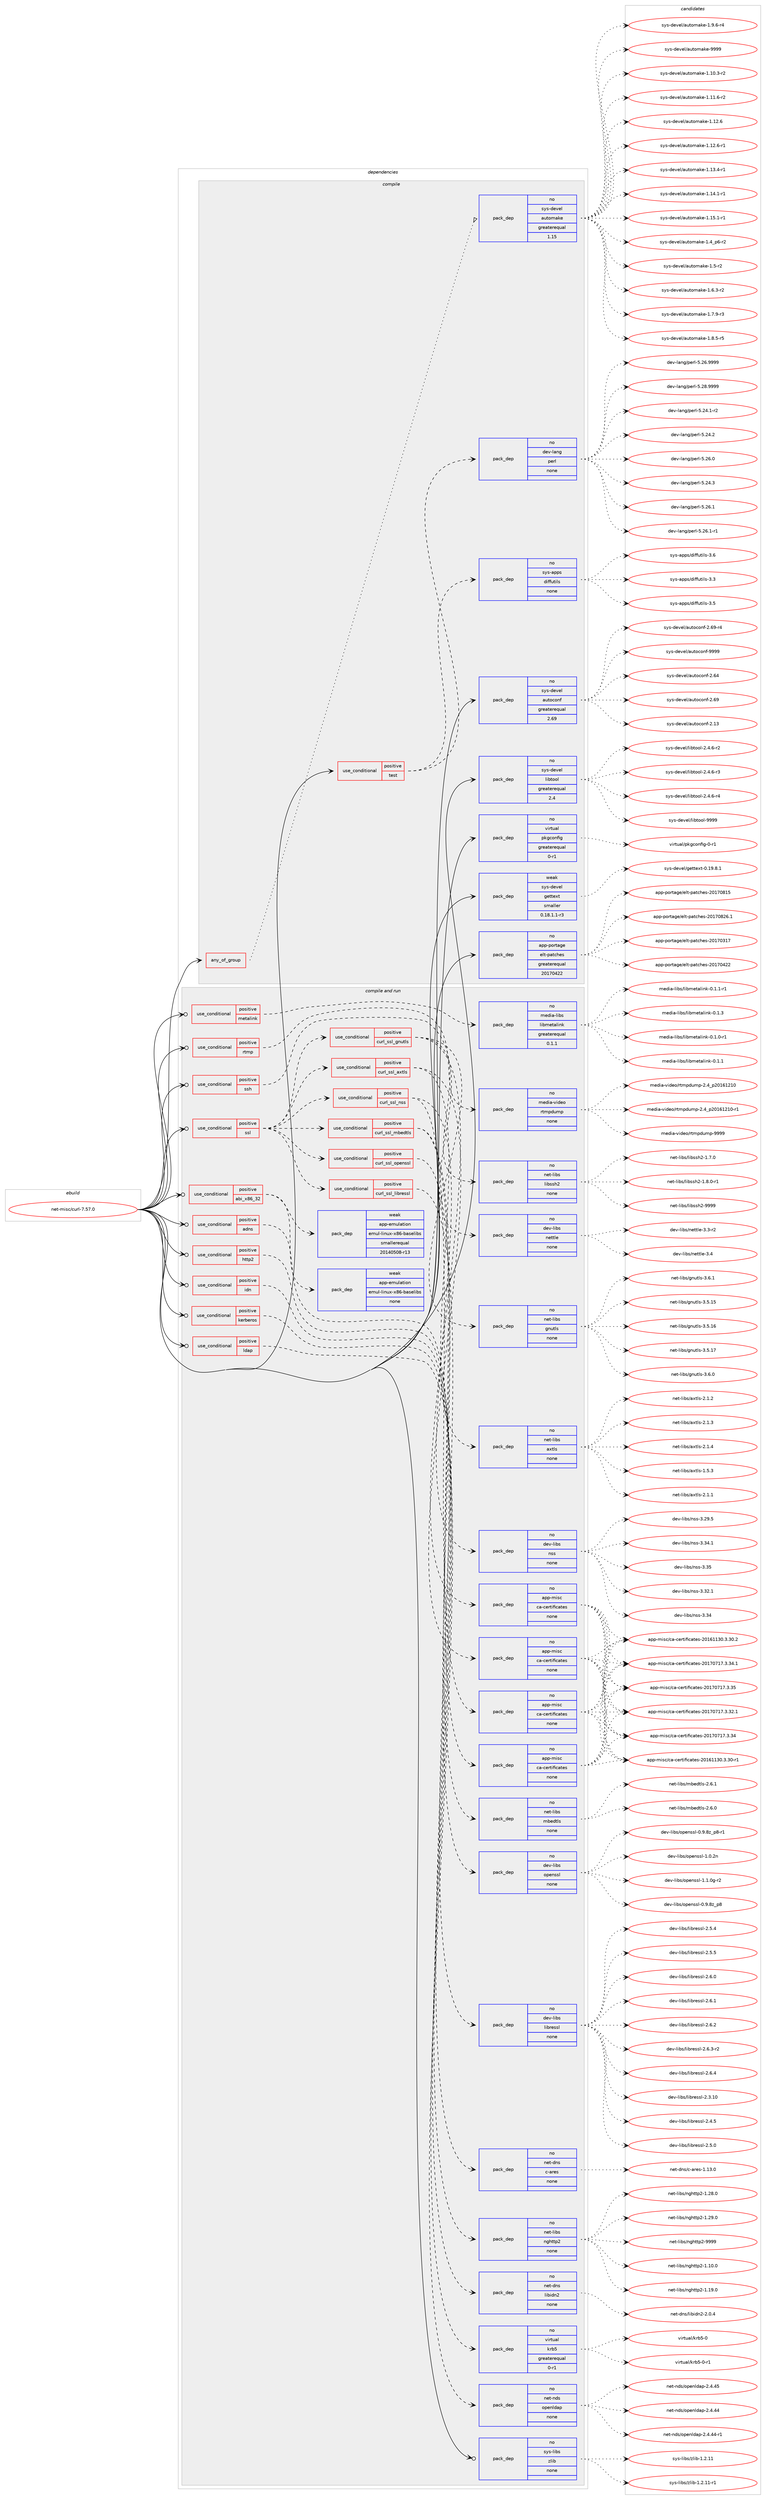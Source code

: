 digraph prolog {

# *************
# Graph options
# *************

newrank=true;
concentrate=true;
compound=true;
graph [rankdir=LR,fontname=Helvetica,fontsize=10,ranksep=1.5];#, ranksep=2.5, nodesep=0.2];
edge  [arrowhead=vee];
node  [fontname=Helvetica,fontsize=10];

# **********
# The ebuild
# **********

subgraph cluster_leftcol {
color=gray;
rank=same;
label=<<i>ebuild</i>>;
id [label="net-misc/curl-7.57.0", color=red, width=4, href="../net-misc/curl-7.57.0.svg"];
}

# ****************
# The dependencies
# ****************

subgraph cluster_midcol {
color=gray;
label=<<i>dependencies</i>>;
subgraph cluster_compile {
fillcolor="#eeeeee";
style=filled;
label=<<i>compile</i>>;
subgraph any15 {
dependency439 [label=<<TABLE BORDER="0" CELLBORDER="1" CELLSPACING="0" CELLPADDING="4"><TR><TD CELLPADDING="10">any_of_group</TD></TR></TABLE>>, shape=none, color=red];subgraph pack309 {
dependency440 [label=<<TABLE BORDER="0" CELLBORDER="1" CELLSPACING="0" CELLPADDING="4" WIDTH="220"><TR><TD ROWSPAN="6" CELLPADDING="30">pack_dep</TD></TR><TR><TD WIDTH="110">no</TD></TR><TR><TD>sys-devel</TD></TR><TR><TD>automake</TD></TR><TR><TD>greaterequal</TD></TR><TR><TD>1.15</TD></TR></TABLE>>, shape=none, color=blue];
}
dependency439:e -> dependency440:w [weight=20,style="dotted",arrowhead="oinv"];
}
id:e -> dependency439:w [weight=20,style="solid",arrowhead="vee"];
subgraph cond117 {
dependency441 [label=<<TABLE BORDER="0" CELLBORDER="1" CELLSPACING="0" CELLPADDING="4"><TR><TD ROWSPAN="3" CELLPADDING="10">use_conditional</TD></TR><TR><TD>positive</TD></TR><TR><TD>test</TD></TR></TABLE>>, shape=none, color=red];
subgraph pack310 {
dependency442 [label=<<TABLE BORDER="0" CELLBORDER="1" CELLSPACING="0" CELLPADDING="4" WIDTH="220"><TR><TD ROWSPAN="6" CELLPADDING="30">pack_dep</TD></TR><TR><TD WIDTH="110">no</TD></TR><TR><TD>sys-apps</TD></TR><TR><TD>diffutils</TD></TR><TR><TD>none</TD></TR><TR><TD></TD></TR></TABLE>>, shape=none, color=blue];
}
dependency441:e -> dependency442:w [weight=20,style="dashed",arrowhead="vee"];
subgraph pack311 {
dependency443 [label=<<TABLE BORDER="0" CELLBORDER="1" CELLSPACING="0" CELLPADDING="4" WIDTH="220"><TR><TD ROWSPAN="6" CELLPADDING="30">pack_dep</TD></TR><TR><TD WIDTH="110">no</TD></TR><TR><TD>dev-lang</TD></TR><TR><TD>perl</TD></TR><TR><TD>none</TD></TR><TR><TD></TD></TR></TABLE>>, shape=none, color=blue];
}
dependency441:e -> dependency443:w [weight=20,style="dashed",arrowhead="vee"];
}
id:e -> dependency441:w [weight=20,style="solid",arrowhead="vee"];
subgraph pack312 {
dependency444 [label=<<TABLE BORDER="0" CELLBORDER="1" CELLSPACING="0" CELLPADDING="4" WIDTH="220"><TR><TD ROWSPAN="6" CELLPADDING="30">pack_dep</TD></TR><TR><TD WIDTH="110">no</TD></TR><TR><TD>app-portage</TD></TR><TR><TD>elt-patches</TD></TR><TR><TD>greaterequal</TD></TR><TR><TD>20170422</TD></TR></TABLE>>, shape=none, color=blue];
}
id:e -> dependency444:w [weight=20,style="solid",arrowhead="vee"];
subgraph pack313 {
dependency445 [label=<<TABLE BORDER="0" CELLBORDER="1" CELLSPACING="0" CELLPADDING="4" WIDTH="220"><TR><TD ROWSPAN="6" CELLPADDING="30">pack_dep</TD></TR><TR><TD WIDTH="110">no</TD></TR><TR><TD>sys-devel</TD></TR><TR><TD>autoconf</TD></TR><TR><TD>greaterequal</TD></TR><TR><TD>2.69</TD></TR></TABLE>>, shape=none, color=blue];
}
id:e -> dependency445:w [weight=20,style="solid",arrowhead="vee"];
subgraph pack314 {
dependency446 [label=<<TABLE BORDER="0" CELLBORDER="1" CELLSPACING="0" CELLPADDING="4" WIDTH="220"><TR><TD ROWSPAN="6" CELLPADDING="30">pack_dep</TD></TR><TR><TD WIDTH="110">no</TD></TR><TR><TD>sys-devel</TD></TR><TR><TD>libtool</TD></TR><TR><TD>greaterequal</TD></TR><TR><TD>2.4</TD></TR></TABLE>>, shape=none, color=blue];
}
id:e -> dependency446:w [weight=20,style="solid",arrowhead="vee"];
subgraph pack315 {
dependency447 [label=<<TABLE BORDER="0" CELLBORDER="1" CELLSPACING="0" CELLPADDING="4" WIDTH="220"><TR><TD ROWSPAN="6" CELLPADDING="30">pack_dep</TD></TR><TR><TD WIDTH="110">no</TD></TR><TR><TD>virtual</TD></TR><TR><TD>pkgconfig</TD></TR><TR><TD>greaterequal</TD></TR><TR><TD>0-r1</TD></TR></TABLE>>, shape=none, color=blue];
}
id:e -> dependency447:w [weight=20,style="solid",arrowhead="vee"];
subgraph pack316 {
dependency448 [label=<<TABLE BORDER="0" CELLBORDER="1" CELLSPACING="0" CELLPADDING="4" WIDTH="220"><TR><TD ROWSPAN="6" CELLPADDING="30">pack_dep</TD></TR><TR><TD WIDTH="110">weak</TD></TR><TR><TD>sys-devel</TD></TR><TR><TD>gettext</TD></TR><TR><TD>smaller</TD></TR><TR><TD>0.18.1.1-r3</TD></TR></TABLE>>, shape=none, color=blue];
}
id:e -> dependency448:w [weight=20,style="solid",arrowhead="vee"];
}
subgraph cluster_compileandrun {
fillcolor="#eeeeee";
style=filled;
label=<<i>compile and run</i>>;
subgraph cond118 {
dependency449 [label=<<TABLE BORDER="0" CELLBORDER="1" CELLSPACING="0" CELLPADDING="4"><TR><TD ROWSPAN="3" CELLPADDING="10">use_conditional</TD></TR><TR><TD>positive</TD></TR><TR><TD>abi_x86_32</TD></TR></TABLE>>, shape=none, color=red];
subgraph pack317 {
dependency450 [label=<<TABLE BORDER="0" CELLBORDER="1" CELLSPACING="0" CELLPADDING="4" WIDTH="220"><TR><TD ROWSPAN="6" CELLPADDING="30">pack_dep</TD></TR><TR><TD WIDTH="110">weak</TD></TR><TR><TD>app-emulation</TD></TR><TR><TD>emul-linux-x86-baselibs</TD></TR><TR><TD>smallerequal</TD></TR><TR><TD>20140508-r13</TD></TR></TABLE>>, shape=none, color=blue];
}
dependency449:e -> dependency450:w [weight=20,style="dashed",arrowhead="vee"];
subgraph pack318 {
dependency451 [label=<<TABLE BORDER="0" CELLBORDER="1" CELLSPACING="0" CELLPADDING="4" WIDTH="220"><TR><TD ROWSPAN="6" CELLPADDING="30">pack_dep</TD></TR><TR><TD WIDTH="110">weak</TD></TR><TR><TD>app-emulation</TD></TR><TR><TD>emul-linux-x86-baselibs</TD></TR><TR><TD>none</TD></TR><TR><TD></TD></TR></TABLE>>, shape=none, color=blue];
}
dependency449:e -> dependency451:w [weight=20,style="dashed",arrowhead="vee"];
}
id:e -> dependency449:w [weight=20,style="solid",arrowhead="odotvee"];
subgraph cond119 {
dependency452 [label=<<TABLE BORDER="0" CELLBORDER="1" CELLSPACING="0" CELLPADDING="4"><TR><TD ROWSPAN="3" CELLPADDING="10">use_conditional</TD></TR><TR><TD>positive</TD></TR><TR><TD>adns</TD></TR></TABLE>>, shape=none, color=red];
subgraph pack319 {
dependency453 [label=<<TABLE BORDER="0" CELLBORDER="1" CELLSPACING="0" CELLPADDING="4" WIDTH="220"><TR><TD ROWSPAN="6" CELLPADDING="30">pack_dep</TD></TR><TR><TD WIDTH="110">no</TD></TR><TR><TD>net-dns</TD></TR><TR><TD>c-ares</TD></TR><TR><TD>none</TD></TR><TR><TD></TD></TR></TABLE>>, shape=none, color=blue];
}
dependency452:e -> dependency453:w [weight=20,style="dashed",arrowhead="vee"];
}
id:e -> dependency452:w [weight=20,style="solid",arrowhead="odotvee"];
subgraph cond120 {
dependency454 [label=<<TABLE BORDER="0" CELLBORDER="1" CELLSPACING="0" CELLPADDING="4"><TR><TD ROWSPAN="3" CELLPADDING="10">use_conditional</TD></TR><TR><TD>positive</TD></TR><TR><TD>http2</TD></TR></TABLE>>, shape=none, color=red];
subgraph pack320 {
dependency455 [label=<<TABLE BORDER="0" CELLBORDER="1" CELLSPACING="0" CELLPADDING="4" WIDTH="220"><TR><TD ROWSPAN="6" CELLPADDING="30">pack_dep</TD></TR><TR><TD WIDTH="110">no</TD></TR><TR><TD>net-libs</TD></TR><TR><TD>nghttp2</TD></TR><TR><TD>none</TD></TR><TR><TD></TD></TR></TABLE>>, shape=none, color=blue];
}
dependency454:e -> dependency455:w [weight=20,style="dashed",arrowhead="vee"];
}
id:e -> dependency454:w [weight=20,style="solid",arrowhead="odotvee"];
subgraph cond121 {
dependency456 [label=<<TABLE BORDER="0" CELLBORDER="1" CELLSPACING="0" CELLPADDING="4"><TR><TD ROWSPAN="3" CELLPADDING="10">use_conditional</TD></TR><TR><TD>positive</TD></TR><TR><TD>idn</TD></TR></TABLE>>, shape=none, color=red];
subgraph pack321 {
dependency457 [label=<<TABLE BORDER="0" CELLBORDER="1" CELLSPACING="0" CELLPADDING="4" WIDTH="220"><TR><TD ROWSPAN="6" CELLPADDING="30">pack_dep</TD></TR><TR><TD WIDTH="110">no</TD></TR><TR><TD>net-dns</TD></TR><TR><TD>libidn2</TD></TR><TR><TD>none</TD></TR><TR><TD></TD></TR></TABLE>>, shape=none, color=blue];
}
dependency456:e -> dependency457:w [weight=20,style="dashed",arrowhead="vee"];
}
id:e -> dependency456:w [weight=20,style="solid",arrowhead="odotvee"];
subgraph cond122 {
dependency458 [label=<<TABLE BORDER="0" CELLBORDER="1" CELLSPACING="0" CELLPADDING="4"><TR><TD ROWSPAN="3" CELLPADDING="10">use_conditional</TD></TR><TR><TD>positive</TD></TR><TR><TD>kerberos</TD></TR></TABLE>>, shape=none, color=red];
subgraph pack322 {
dependency459 [label=<<TABLE BORDER="0" CELLBORDER="1" CELLSPACING="0" CELLPADDING="4" WIDTH="220"><TR><TD ROWSPAN="6" CELLPADDING="30">pack_dep</TD></TR><TR><TD WIDTH="110">no</TD></TR><TR><TD>virtual</TD></TR><TR><TD>krb5</TD></TR><TR><TD>greaterequal</TD></TR><TR><TD>0-r1</TD></TR></TABLE>>, shape=none, color=blue];
}
dependency458:e -> dependency459:w [weight=20,style="dashed",arrowhead="vee"];
}
id:e -> dependency458:w [weight=20,style="solid",arrowhead="odotvee"];
subgraph cond123 {
dependency460 [label=<<TABLE BORDER="0" CELLBORDER="1" CELLSPACING="0" CELLPADDING="4"><TR><TD ROWSPAN="3" CELLPADDING="10">use_conditional</TD></TR><TR><TD>positive</TD></TR><TR><TD>ldap</TD></TR></TABLE>>, shape=none, color=red];
subgraph pack323 {
dependency461 [label=<<TABLE BORDER="0" CELLBORDER="1" CELLSPACING="0" CELLPADDING="4" WIDTH="220"><TR><TD ROWSPAN="6" CELLPADDING="30">pack_dep</TD></TR><TR><TD WIDTH="110">no</TD></TR><TR><TD>net-nds</TD></TR><TR><TD>openldap</TD></TR><TR><TD>none</TD></TR><TR><TD></TD></TR></TABLE>>, shape=none, color=blue];
}
dependency460:e -> dependency461:w [weight=20,style="dashed",arrowhead="vee"];
}
id:e -> dependency460:w [weight=20,style="solid",arrowhead="odotvee"];
subgraph cond124 {
dependency462 [label=<<TABLE BORDER="0" CELLBORDER="1" CELLSPACING="0" CELLPADDING="4"><TR><TD ROWSPAN="3" CELLPADDING="10">use_conditional</TD></TR><TR><TD>positive</TD></TR><TR><TD>metalink</TD></TR></TABLE>>, shape=none, color=red];
subgraph pack324 {
dependency463 [label=<<TABLE BORDER="0" CELLBORDER="1" CELLSPACING="0" CELLPADDING="4" WIDTH="220"><TR><TD ROWSPAN="6" CELLPADDING="30">pack_dep</TD></TR><TR><TD WIDTH="110">no</TD></TR><TR><TD>media-libs</TD></TR><TR><TD>libmetalink</TD></TR><TR><TD>greaterequal</TD></TR><TR><TD>0.1.1</TD></TR></TABLE>>, shape=none, color=blue];
}
dependency462:e -> dependency463:w [weight=20,style="dashed",arrowhead="vee"];
}
id:e -> dependency462:w [weight=20,style="solid",arrowhead="odotvee"];
subgraph cond125 {
dependency464 [label=<<TABLE BORDER="0" CELLBORDER="1" CELLSPACING="0" CELLPADDING="4"><TR><TD ROWSPAN="3" CELLPADDING="10">use_conditional</TD></TR><TR><TD>positive</TD></TR><TR><TD>rtmp</TD></TR></TABLE>>, shape=none, color=red];
subgraph pack325 {
dependency465 [label=<<TABLE BORDER="0" CELLBORDER="1" CELLSPACING="0" CELLPADDING="4" WIDTH="220"><TR><TD ROWSPAN="6" CELLPADDING="30">pack_dep</TD></TR><TR><TD WIDTH="110">no</TD></TR><TR><TD>media-video</TD></TR><TR><TD>rtmpdump</TD></TR><TR><TD>none</TD></TR><TR><TD></TD></TR></TABLE>>, shape=none, color=blue];
}
dependency464:e -> dependency465:w [weight=20,style="dashed",arrowhead="vee"];
}
id:e -> dependency464:w [weight=20,style="solid",arrowhead="odotvee"];
subgraph cond126 {
dependency466 [label=<<TABLE BORDER="0" CELLBORDER="1" CELLSPACING="0" CELLPADDING="4"><TR><TD ROWSPAN="3" CELLPADDING="10">use_conditional</TD></TR><TR><TD>positive</TD></TR><TR><TD>ssh</TD></TR></TABLE>>, shape=none, color=red];
subgraph pack326 {
dependency467 [label=<<TABLE BORDER="0" CELLBORDER="1" CELLSPACING="0" CELLPADDING="4" WIDTH="220"><TR><TD ROWSPAN="6" CELLPADDING="30">pack_dep</TD></TR><TR><TD WIDTH="110">no</TD></TR><TR><TD>net-libs</TD></TR><TR><TD>libssh2</TD></TR><TR><TD>none</TD></TR><TR><TD></TD></TR></TABLE>>, shape=none, color=blue];
}
dependency466:e -> dependency467:w [weight=20,style="dashed",arrowhead="vee"];
}
id:e -> dependency466:w [weight=20,style="solid",arrowhead="odotvee"];
subgraph cond127 {
dependency468 [label=<<TABLE BORDER="0" CELLBORDER="1" CELLSPACING="0" CELLPADDING="4"><TR><TD ROWSPAN="3" CELLPADDING="10">use_conditional</TD></TR><TR><TD>positive</TD></TR><TR><TD>ssl</TD></TR></TABLE>>, shape=none, color=red];
subgraph cond128 {
dependency469 [label=<<TABLE BORDER="0" CELLBORDER="1" CELLSPACING="0" CELLPADDING="4"><TR><TD ROWSPAN="3" CELLPADDING="10">use_conditional</TD></TR><TR><TD>positive</TD></TR><TR><TD>curl_ssl_axtls</TD></TR></TABLE>>, shape=none, color=red];
subgraph pack327 {
dependency470 [label=<<TABLE BORDER="0" CELLBORDER="1" CELLSPACING="0" CELLPADDING="4" WIDTH="220"><TR><TD ROWSPAN="6" CELLPADDING="30">pack_dep</TD></TR><TR><TD WIDTH="110">no</TD></TR><TR><TD>net-libs</TD></TR><TR><TD>axtls</TD></TR><TR><TD>none</TD></TR><TR><TD></TD></TR></TABLE>>, shape=none, color=blue];
}
dependency469:e -> dependency470:w [weight=20,style="dashed",arrowhead="vee"];
subgraph pack328 {
dependency471 [label=<<TABLE BORDER="0" CELLBORDER="1" CELLSPACING="0" CELLPADDING="4" WIDTH="220"><TR><TD ROWSPAN="6" CELLPADDING="30">pack_dep</TD></TR><TR><TD WIDTH="110">no</TD></TR><TR><TD>app-misc</TD></TR><TR><TD>ca-certificates</TD></TR><TR><TD>none</TD></TR><TR><TD></TD></TR></TABLE>>, shape=none, color=blue];
}
dependency469:e -> dependency471:w [weight=20,style="dashed",arrowhead="vee"];
}
dependency468:e -> dependency469:w [weight=20,style="dashed",arrowhead="vee"];
subgraph cond129 {
dependency472 [label=<<TABLE BORDER="0" CELLBORDER="1" CELLSPACING="0" CELLPADDING="4"><TR><TD ROWSPAN="3" CELLPADDING="10">use_conditional</TD></TR><TR><TD>positive</TD></TR><TR><TD>curl_ssl_gnutls</TD></TR></TABLE>>, shape=none, color=red];
subgraph pack329 {
dependency473 [label=<<TABLE BORDER="0" CELLBORDER="1" CELLSPACING="0" CELLPADDING="4" WIDTH="220"><TR><TD ROWSPAN="6" CELLPADDING="30">pack_dep</TD></TR><TR><TD WIDTH="110">no</TD></TR><TR><TD>net-libs</TD></TR><TR><TD>gnutls</TD></TR><TR><TD>none</TD></TR><TR><TD></TD></TR></TABLE>>, shape=none, color=blue];
}
dependency472:e -> dependency473:w [weight=20,style="dashed",arrowhead="vee"];
subgraph pack330 {
dependency474 [label=<<TABLE BORDER="0" CELLBORDER="1" CELLSPACING="0" CELLPADDING="4" WIDTH="220"><TR><TD ROWSPAN="6" CELLPADDING="30">pack_dep</TD></TR><TR><TD WIDTH="110">no</TD></TR><TR><TD>dev-libs</TD></TR><TR><TD>nettle</TD></TR><TR><TD>none</TD></TR><TR><TD></TD></TR></TABLE>>, shape=none, color=blue];
}
dependency472:e -> dependency474:w [weight=20,style="dashed",arrowhead="vee"];
subgraph pack331 {
dependency475 [label=<<TABLE BORDER="0" CELLBORDER="1" CELLSPACING="0" CELLPADDING="4" WIDTH="220"><TR><TD ROWSPAN="6" CELLPADDING="30">pack_dep</TD></TR><TR><TD WIDTH="110">no</TD></TR><TR><TD>app-misc</TD></TR><TR><TD>ca-certificates</TD></TR><TR><TD>none</TD></TR><TR><TD></TD></TR></TABLE>>, shape=none, color=blue];
}
dependency472:e -> dependency475:w [weight=20,style="dashed",arrowhead="vee"];
}
dependency468:e -> dependency472:w [weight=20,style="dashed",arrowhead="vee"];
subgraph cond130 {
dependency476 [label=<<TABLE BORDER="0" CELLBORDER="1" CELLSPACING="0" CELLPADDING="4"><TR><TD ROWSPAN="3" CELLPADDING="10">use_conditional</TD></TR><TR><TD>positive</TD></TR><TR><TD>curl_ssl_libressl</TD></TR></TABLE>>, shape=none, color=red];
subgraph pack332 {
dependency477 [label=<<TABLE BORDER="0" CELLBORDER="1" CELLSPACING="0" CELLPADDING="4" WIDTH="220"><TR><TD ROWSPAN="6" CELLPADDING="30">pack_dep</TD></TR><TR><TD WIDTH="110">no</TD></TR><TR><TD>dev-libs</TD></TR><TR><TD>libressl</TD></TR><TR><TD>none</TD></TR><TR><TD></TD></TR></TABLE>>, shape=none, color=blue];
}
dependency476:e -> dependency477:w [weight=20,style="dashed",arrowhead="vee"];
}
dependency468:e -> dependency476:w [weight=20,style="dashed",arrowhead="vee"];
subgraph cond131 {
dependency478 [label=<<TABLE BORDER="0" CELLBORDER="1" CELLSPACING="0" CELLPADDING="4"><TR><TD ROWSPAN="3" CELLPADDING="10">use_conditional</TD></TR><TR><TD>positive</TD></TR><TR><TD>curl_ssl_mbedtls</TD></TR></TABLE>>, shape=none, color=red];
subgraph pack333 {
dependency479 [label=<<TABLE BORDER="0" CELLBORDER="1" CELLSPACING="0" CELLPADDING="4" WIDTH="220"><TR><TD ROWSPAN="6" CELLPADDING="30">pack_dep</TD></TR><TR><TD WIDTH="110">no</TD></TR><TR><TD>net-libs</TD></TR><TR><TD>mbedtls</TD></TR><TR><TD>none</TD></TR><TR><TD></TD></TR></TABLE>>, shape=none, color=blue];
}
dependency478:e -> dependency479:w [weight=20,style="dashed",arrowhead="vee"];
subgraph pack334 {
dependency480 [label=<<TABLE BORDER="0" CELLBORDER="1" CELLSPACING="0" CELLPADDING="4" WIDTH="220"><TR><TD ROWSPAN="6" CELLPADDING="30">pack_dep</TD></TR><TR><TD WIDTH="110">no</TD></TR><TR><TD>app-misc</TD></TR><TR><TD>ca-certificates</TD></TR><TR><TD>none</TD></TR><TR><TD></TD></TR></TABLE>>, shape=none, color=blue];
}
dependency478:e -> dependency480:w [weight=20,style="dashed",arrowhead="vee"];
}
dependency468:e -> dependency478:w [weight=20,style="dashed",arrowhead="vee"];
subgraph cond132 {
dependency481 [label=<<TABLE BORDER="0" CELLBORDER="1" CELLSPACING="0" CELLPADDING="4"><TR><TD ROWSPAN="3" CELLPADDING="10">use_conditional</TD></TR><TR><TD>positive</TD></TR><TR><TD>curl_ssl_openssl</TD></TR></TABLE>>, shape=none, color=red];
subgraph pack335 {
dependency482 [label=<<TABLE BORDER="0" CELLBORDER="1" CELLSPACING="0" CELLPADDING="4" WIDTH="220"><TR><TD ROWSPAN="6" CELLPADDING="30">pack_dep</TD></TR><TR><TD WIDTH="110">no</TD></TR><TR><TD>dev-libs</TD></TR><TR><TD>openssl</TD></TR><TR><TD>none</TD></TR><TR><TD></TD></TR></TABLE>>, shape=none, color=blue];
}
dependency481:e -> dependency482:w [weight=20,style="dashed",arrowhead="vee"];
}
dependency468:e -> dependency481:w [weight=20,style="dashed",arrowhead="vee"];
subgraph cond133 {
dependency483 [label=<<TABLE BORDER="0" CELLBORDER="1" CELLSPACING="0" CELLPADDING="4"><TR><TD ROWSPAN="3" CELLPADDING="10">use_conditional</TD></TR><TR><TD>positive</TD></TR><TR><TD>curl_ssl_nss</TD></TR></TABLE>>, shape=none, color=red];
subgraph pack336 {
dependency484 [label=<<TABLE BORDER="0" CELLBORDER="1" CELLSPACING="0" CELLPADDING="4" WIDTH="220"><TR><TD ROWSPAN="6" CELLPADDING="30">pack_dep</TD></TR><TR><TD WIDTH="110">no</TD></TR><TR><TD>dev-libs</TD></TR><TR><TD>nss</TD></TR><TR><TD>none</TD></TR><TR><TD></TD></TR></TABLE>>, shape=none, color=blue];
}
dependency483:e -> dependency484:w [weight=20,style="dashed",arrowhead="vee"];
subgraph pack337 {
dependency485 [label=<<TABLE BORDER="0" CELLBORDER="1" CELLSPACING="0" CELLPADDING="4" WIDTH="220"><TR><TD ROWSPAN="6" CELLPADDING="30">pack_dep</TD></TR><TR><TD WIDTH="110">no</TD></TR><TR><TD>app-misc</TD></TR><TR><TD>ca-certificates</TD></TR><TR><TD>none</TD></TR><TR><TD></TD></TR></TABLE>>, shape=none, color=blue];
}
dependency483:e -> dependency485:w [weight=20,style="dashed",arrowhead="vee"];
}
dependency468:e -> dependency483:w [weight=20,style="dashed",arrowhead="vee"];
}
id:e -> dependency468:w [weight=20,style="solid",arrowhead="odotvee"];
subgraph pack338 {
dependency486 [label=<<TABLE BORDER="0" CELLBORDER="1" CELLSPACING="0" CELLPADDING="4" WIDTH="220"><TR><TD ROWSPAN="6" CELLPADDING="30">pack_dep</TD></TR><TR><TD WIDTH="110">no</TD></TR><TR><TD>sys-libs</TD></TR><TR><TD>zlib</TD></TR><TR><TD>none</TD></TR><TR><TD></TD></TR></TABLE>>, shape=none, color=blue];
}
id:e -> dependency486:w [weight=20,style="solid",arrowhead="odotvee"];
}
subgraph cluster_run {
fillcolor="#eeeeee";
style=filled;
label=<<i>run</i>>;
}
}

# **************
# The candidates
# **************

subgraph cluster_choices {
rank=same;
color=gray;
label=<<i>candidates</i>>;

subgraph choice309 {
color=black;
nodesep=1;
choice11512111545100101118101108479711711611110997107101454946494846514511450 [label="sys-devel/automake-1.10.3-r2", color=red, width=4,href="../sys-devel/automake-1.10.3-r2.svg"];
choice11512111545100101118101108479711711611110997107101454946494946544511450 [label="sys-devel/automake-1.11.6-r2", color=red, width=4,href="../sys-devel/automake-1.11.6-r2.svg"];
choice1151211154510010111810110847971171161111099710710145494649504654 [label="sys-devel/automake-1.12.6", color=red, width=4,href="../sys-devel/automake-1.12.6.svg"];
choice11512111545100101118101108479711711611110997107101454946495046544511449 [label="sys-devel/automake-1.12.6-r1", color=red, width=4,href="../sys-devel/automake-1.12.6-r1.svg"];
choice11512111545100101118101108479711711611110997107101454946495146524511449 [label="sys-devel/automake-1.13.4-r1", color=red, width=4,href="../sys-devel/automake-1.13.4-r1.svg"];
choice11512111545100101118101108479711711611110997107101454946495246494511449 [label="sys-devel/automake-1.14.1-r1", color=red, width=4,href="../sys-devel/automake-1.14.1-r1.svg"];
choice11512111545100101118101108479711711611110997107101454946495346494511449 [label="sys-devel/automake-1.15.1-r1", color=red, width=4,href="../sys-devel/automake-1.15.1-r1.svg"];
choice115121115451001011181011084797117116111109971071014549465295112544511450 [label="sys-devel/automake-1.4_p6-r2", color=red, width=4,href="../sys-devel/automake-1.4_p6-r2.svg"];
choice11512111545100101118101108479711711611110997107101454946534511450 [label="sys-devel/automake-1.5-r2", color=red, width=4,href="../sys-devel/automake-1.5-r2.svg"];
choice115121115451001011181011084797117116111109971071014549465446514511450 [label="sys-devel/automake-1.6.3-r2", color=red, width=4,href="../sys-devel/automake-1.6.3-r2.svg"];
choice115121115451001011181011084797117116111109971071014549465546574511451 [label="sys-devel/automake-1.7.9-r3", color=red, width=4,href="../sys-devel/automake-1.7.9-r3.svg"];
choice115121115451001011181011084797117116111109971071014549465646534511453 [label="sys-devel/automake-1.8.5-r5", color=red, width=4,href="../sys-devel/automake-1.8.5-r5.svg"];
choice115121115451001011181011084797117116111109971071014549465746544511452 [label="sys-devel/automake-1.9.6-r4", color=red, width=4,href="../sys-devel/automake-1.9.6-r4.svg"];
choice115121115451001011181011084797117116111109971071014557575757 [label="sys-devel/automake-9999", color=red, width=4,href="../sys-devel/automake-9999.svg"];
dependency440:e -> choice11512111545100101118101108479711711611110997107101454946494846514511450:w [style=dotted,weight="100"];
dependency440:e -> choice11512111545100101118101108479711711611110997107101454946494946544511450:w [style=dotted,weight="100"];
dependency440:e -> choice1151211154510010111810110847971171161111099710710145494649504654:w [style=dotted,weight="100"];
dependency440:e -> choice11512111545100101118101108479711711611110997107101454946495046544511449:w [style=dotted,weight="100"];
dependency440:e -> choice11512111545100101118101108479711711611110997107101454946495146524511449:w [style=dotted,weight="100"];
dependency440:e -> choice11512111545100101118101108479711711611110997107101454946495246494511449:w [style=dotted,weight="100"];
dependency440:e -> choice11512111545100101118101108479711711611110997107101454946495346494511449:w [style=dotted,weight="100"];
dependency440:e -> choice115121115451001011181011084797117116111109971071014549465295112544511450:w [style=dotted,weight="100"];
dependency440:e -> choice11512111545100101118101108479711711611110997107101454946534511450:w [style=dotted,weight="100"];
dependency440:e -> choice115121115451001011181011084797117116111109971071014549465446514511450:w [style=dotted,weight="100"];
dependency440:e -> choice115121115451001011181011084797117116111109971071014549465546574511451:w [style=dotted,weight="100"];
dependency440:e -> choice115121115451001011181011084797117116111109971071014549465646534511453:w [style=dotted,weight="100"];
dependency440:e -> choice115121115451001011181011084797117116111109971071014549465746544511452:w [style=dotted,weight="100"];
dependency440:e -> choice115121115451001011181011084797117116111109971071014557575757:w [style=dotted,weight="100"];
}
subgraph choice310 {
color=black;
nodesep=1;
choice11512111545971121121154710010510210211711610510811545514651 [label="sys-apps/diffutils-3.3", color=red, width=4,href="../sys-apps/diffutils-3.3.svg"];
choice11512111545971121121154710010510210211711610510811545514653 [label="sys-apps/diffutils-3.5", color=red, width=4,href="../sys-apps/diffutils-3.5.svg"];
choice11512111545971121121154710010510210211711610510811545514654 [label="sys-apps/diffutils-3.6", color=red, width=4,href="../sys-apps/diffutils-3.6.svg"];
dependency442:e -> choice11512111545971121121154710010510210211711610510811545514651:w [style=dotted,weight="100"];
dependency442:e -> choice11512111545971121121154710010510210211711610510811545514653:w [style=dotted,weight="100"];
dependency442:e -> choice11512111545971121121154710010510210211711610510811545514654:w [style=dotted,weight="100"];
}
subgraph choice311 {
color=black;
nodesep=1;
choice100101118451089711010347112101114108455346505246494511450 [label="dev-lang/perl-5.24.1-r2", color=red, width=4,href="../dev-lang/perl-5.24.1-r2.svg"];
choice10010111845108971101034711210111410845534650524650 [label="dev-lang/perl-5.24.2", color=red, width=4,href="../dev-lang/perl-5.24.2.svg"];
choice10010111845108971101034711210111410845534650544648 [label="dev-lang/perl-5.26.0", color=red, width=4,href="../dev-lang/perl-5.26.0.svg"];
choice10010111845108971101034711210111410845534650524651 [label="dev-lang/perl-5.24.3", color=red, width=4,href="../dev-lang/perl-5.24.3.svg"];
choice10010111845108971101034711210111410845534650544649 [label="dev-lang/perl-5.26.1", color=red, width=4,href="../dev-lang/perl-5.26.1.svg"];
choice100101118451089711010347112101114108455346505446494511449 [label="dev-lang/perl-5.26.1-r1", color=red, width=4,href="../dev-lang/perl-5.26.1-r1.svg"];
choice10010111845108971101034711210111410845534650544657575757 [label="dev-lang/perl-5.26.9999", color=red, width=4,href="../dev-lang/perl-5.26.9999.svg"];
choice10010111845108971101034711210111410845534650564657575757 [label="dev-lang/perl-5.28.9999", color=red, width=4,href="../dev-lang/perl-5.28.9999.svg"];
dependency443:e -> choice100101118451089711010347112101114108455346505246494511450:w [style=dotted,weight="100"];
dependency443:e -> choice10010111845108971101034711210111410845534650524650:w [style=dotted,weight="100"];
dependency443:e -> choice10010111845108971101034711210111410845534650544648:w [style=dotted,weight="100"];
dependency443:e -> choice10010111845108971101034711210111410845534650524651:w [style=dotted,weight="100"];
dependency443:e -> choice10010111845108971101034711210111410845534650544649:w [style=dotted,weight="100"];
dependency443:e -> choice100101118451089711010347112101114108455346505446494511449:w [style=dotted,weight="100"];
dependency443:e -> choice10010111845108971101034711210111410845534650544657575757:w [style=dotted,weight="100"];
dependency443:e -> choice10010111845108971101034711210111410845534650564657575757:w [style=dotted,weight="100"];
}
subgraph choice312 {
color=black;
nodesep=1;
choice97112112451121111141169710310147101108116451129711699104101115455048495548514955 [label="app-portage/elt-patches-20170317", color=red, width=4,href="../app-portage/elt-patches-20170317.svg"];
choice97112112451121111141169710310147101108116451129711699104101115455048495548525050 [label="app-portage/elt-patches-20170422", color=red, width=4,href="../app-portage/elt-patches-20170422.svg"];
choice97112112451121111141169710310147101108116451129711699104101115455048495548564953 [label="app-portage/elt-patches-20170815", color=red, width=4,href="../app-portage/elt-patches-20170815.svg"];
choice971121124511211111411697103101471011081164511297116991041011154550484955485650544649 [label="app-portage/elt-patches-20170826.1", color=red, width=4,href="../app-portage/elt-patches-20170826.1.svg"];
dependency444:e -> choice97112112451121111141169710310147101108116451129711699104101115455048495548514955:w [style=dotted,weight="100"];
dependency444:e -> choice97112112451121111141169710310147101108116451129711699104101115455048495548525050:w [style=dotted,weight="100"];
dependency444:e -> choice97112112451121111141169710310147101108116451129711699104101115455048495548564953:w [style=dotted,weight="100"];
dependency444:e -> choice971121124511211111411697103101471011081164511297116991041011154550484955485650544649:w [style=dotted,weight="100"];
}
subgraph choice313 {
color=black;
nodesep=1;
choice115121115451001011181011084797117116111991111101024550465452 [label="sys-devel/autoconf-2.64", color=red, width=4,href="../sys-devel/autoconf-2.64.svg"];
choice115121115451001011181011084797117116111991111101024550465457 [label="sys-devel/autoconf-2.69", color=red, width=4,href="../sys-devel/autoconf-2.69.svg"];
choice115121115451001011181011084797117116111991111101024550464951 [label="sys-devel/autoconf-2.13", color=red, width=4,href="../sys-devel/autoconf-2.13.svg"];
choice1151211154510010111810110847971171161119911111010245504654574511452 [label="sys-devel/autoconf-2.69-r4", color=red, width=4,href="../sys-devel/autoconf-2.69-r4.svg"];
choice115121115451001011181011084797117116111991111101024557575757 [label="sys-devel/autoconf-9999", color=red, width=4,href="../sys-devel/autoconf-9999.svg"];
dependency445:e -> choice115121115451001011181011084797117116111991111101024550465452:w [style=dotted,weight="100"];
dependency445:e -> choice115121115451001011181011084797117116111991111101024550465457:w [style=dotted,weight="100"];
dependency445:e -> choice115121115451001011181011084797117116111991111101024550464951:w [style=dotted,weight="100"];
dependency445:e -> choice1151211154510010111810110847971171161119911111010245504654574511452:w [style=dotted,weight="100"];
dependency445:e -> choice115121115451001011181011084797117116111991111101024557575757:w [style=dotted,weight="100"];
}
subgraph choice314 {
color=black;
nodesep=1;
choice1151211154510010111810110847108105981161111111084550465246544511450 [label="sys-devel/libtool-2.4.6-r2", color=red, width=4,href="../sys-devel/libtool-2.4.6-r2.svg"];
choice1151211154510010111810110847108105981161111111084550465246544511451 [label="sys-devel/libtool-2.4.6-r3", color=red, width=4,href="../sys-devel/libtool-2.4.6-r3.svg"];
choice1151211154510010111810110847108105981161111111084550465246544511452 [label="sys-devel/libtool-2.4.6-r4", color=red, width=4,href="../sys-devel/libtool-2.4.6-r4.svg"];
choice1151211154510010111810110847108105981161111111084557575757 [label="sys-devel/libtool-9999", color=red, width=4,href="../sys-devel/libtool-9999.svg"];
dependency446:e -> choice1151211154510010111810110847108105981161111111084550465246544511450:w [style=dotted,weight="100"];
dependency446:e -> choice1151211154510010111810110847108105981161111111084550465246544511451:w [style=dotted,weight="100"];
dependency446:e -> choice1151211154510010111810110847108105981161111111084550465246544511452:w [style=dotted,weight="100"];
dependency446:e -> choice1151211154510010111810110847108105981161111111084557575757:w [style=dotted,weight="100"];
}
subgraph choice315 {
color=black;
nodesep=1;
choice11810511411611797108471121071039911111010210510345484511449 [label="virtual/pkgconfig-0-r1", color=red, width=4,href="../virtual/pkgconfig-0-r1.svg"];
dependency447:e -> choice11810511411611797108471121071039911111010210510345484511449:w [style=dotted,weight="100"];
}
subgraph choice316 {
color=black;
nodesep=1;
choice1151211154510010111810110847103101116116101120116454846495746564649 [label="sys-devel/gettext-0.19.8.1", color=red, width=4,href="../sys-devel/gettext-0.19.8.1.svg"];
dependency448:e -> choice1151211154510010111810110847103101116116101120116454846495746564649:w [style=dotted,weight="100"];
}
subgraph choice317 {
color=black;
nodesep=1;
}
subgraph choice318 {
color=black;
nodesep=1;
}
subgraph choice319 {
color=black;
nodesep=1;
choice110101116451001101154799459711410111545494649514648 [label="net-dns/c-ares-1.13.0", color=red, width=4,href="../net-dns/c-ares-1.13.0.svg"];
dependency453:e -> choice110101116451001101154799459711410111545494649514648:w [style=dotted,weight="100"];
}
subgraph choice320 {
color=black;
nodesep=1;
choice1101011164510810598115471101031041161161125045494649484648 [label="net-libs/nghttp2-1.10.0", color=red, width=4,href="../net-libs/nghttp2-1.10.0.svg"];
choice1101011164510810598115471101031041161161125045494649574648 [label="net-libs/nghttp2-1.19.0", color=red, width=4,href="../net-libs/nghttp2-1.19.0.svg"];
choice1101011164510810598115471101031041161161125045494650564648 [label="net-libs/nghttp2-1.28.0", color=red, width=4,href="../net-libs/nghttp2-1.28.0.svg"];
choice1101011164510810598115471101031041161161125045494650574648 [label="net-libs/nghttp2-1.29.0", color=red, width=4,href="../net-libs/nghttp2-1.29.0.svg"];
choice110101116451081059811547110103104116116112504557575757 [label="net-libs/nghttp2-9999", color=red, width=4,href="../net-libs/nghttp2-9999.svg"];
dependency455:e -> choice1101011164510810598115471101031041161161125045494649484648:w [style=dotted,weight="100"];
dependency455:e -> choice1101011164510810598115471101031041161161125045494649574648:w [style=dotted,weight="100"];
dependency455:e -> choice1101011164510810598115471101031041161161125045494650564648:w [style=dotted,weight="100"];
dependency455:e -> choice1101011164510810598115471101031041161161125045494650574648:w [style=dotted,weight="100"];
dependency455:e -> choice110101116451081059811547110103104116116112504557575757:w [style=dotted,weight="100"];
}
subgraph choice321 {
color=black;
nodesep=1;
choice11010111645100110115471081059810510011050455046484652 [label="net-dns/libidn2-2.0.4", color=red, width=4,href="../net-dns/libidn2-2.0.4.svg"];
dependency457:e -> choice11010111645100110115471081059810510011050455046484652:w [style=dotted,weight="100"];
}
subgraph choice322 {
color=black;
nodesep=1;
choice118105114116117971084710711498534548 [label="virtual/krb5-0", color=red, width=4,href="../virtual/krb5-0.svg"];
choice1181051141161179710847107114985345484511449 [label="virtual/krb5-0-r1", color=red, width=4,href="../virtual/krb5-0-r1.svg"];
dependency459:e -> choice118105114116117971084710711498534548:w [style=dotted,weight="100"];
dependency459:e -> choice1181051141161179710847107114985345484511449:w [style=dotted,weight="100"];
}
subgraph choice323 {
color=black;
nodesep=1;
choice11010111645110100115471111121011101081009711245504652465252 [label="net-nds/openldap-2.4.44", color=red, width=4,href="../net-nds/openldap-2.4.44.svg"];
choice110101116451101001154711111210111010810097112455046524652524511449 [label="net-nds/openldap-2.4.44-r1", color=red, width=4,href="../net-nds/openldap-2.4.44-r1.svg"];
choice11010111645110100115471111121011101081009711245504652465253 [label="net-nds/openldap-2.4.45", color=red, width=4,href="../net-nds/openldap-2.4.45.svg"];
dependency461:e -> choice11010111645110100115471111121011101081009711245504652465252:w [style=dotted,weight="100"];
dependency461:e -> choice110101116451101001154711111210111010810097112455046524652524511449:w [style=dotted,weight="100"];
dependency461:e -> choice11010111645110100115471111121011101081009711245504652465253:w [style=dotted,weight="100"];
}
subgraph choice324 {
color=black;
nodesep=1;
choice1091011001059745108105981154710810598109101116971081051101074548464946484511449 [label="media-libs/libmetalink-0.1.0-r1", color=red, width=4,href="../media-libs/libmetalink-0.1.0-r1.svg"];
choice109101100105974510810598115471081059810910111697108105110107454846494649 [label="media-libs/libmetalink-0.1.1", color=red, width=4,href="../media-libs/libmetalink-0.1.1.svg"];
choice1091011001059745108105981154710810598109101116971081051101074548464946494511449 [label="media-libs/libmetalink-0.1.1-r1", color=red, width=4,href="../media-libs/libmetalink-0.1.1-r1.svg"];
choice109101100105974510810598115471081059810910111697108105110107454846494651 [label="media-libs/libmetalink-0.1.3", color=red, width=4,href="../media-libs/libmetalink-0.1.3.svg"];
dependency463:e -> choice1091011001059745108105981154710810598109101116971081051101074548464946484511449:w [style=dotted,weight="100"];
dependency463:e -> choice109101100105974510810598115471081059810910111697108105110107454846494649:w [style=dotted,weight="100"];
dependency463:e -> choice1091011001059745108105981154710810598109101116971081051101074548464946494511449:w [style=dotted,weight="100"];
dependency463:e -> choice109101100105974510810598115471081059810910111697108105110107454846494651:w [style=dotted,weight="100"];
}
subgraph choice325 {
color=black;
nodesep=1;
choice10910110010597451181051001011114711411610911210011710911245504652951125048495449504948 [label="media-video/rtmpdump-2.4_p20161210", color=red, width=4,href="../media-video/rtmpdump-2.4_p20161210.svg"];
choice109101100105974511810510010111147114116109112100117109112455046529511250484954495049484511449 [label="media-video/rtmpdump-2.4_p20161210-r1", color=red, width=4,href="../media-video/rtmpdump-2.4_p20161210-r1.svg"];
choice1091011001059745118105100101111471141161091121001171091124557575757 [label="media-video/rtmpdump-9999", color=red, width=4,href="../media-video/rtmpdump-9999.svg"];
dependency465:e -> choice10910110010597451181051001011114711411610911210011710911245504652951125048495449504948:w [style=dotted,weight="100"];
dependency465:e -> choice109101100105974511810510010111147114116109112100117109112455046529511250484954495049484511449:w [style=dotted,weight="100"];
dependency465:e -> choice1091011001059745118105100101111471141161091121001171091124557575757:w [style=dotted,weight="100"];
}
subgraph choice326 {
color=black;
nodesep=1;
choice1101011164510810598115471081059811511510450454946554648 [label="net-libs/libssh2-1.7.0", color=red, width=4,href="../net-libs/libssh2-1.7.0.svg"];
choice11010111645108105981154710810598115115104504549465646484511449 [label="net-libs/libssh2-1.8.0-r1", color=red, width=4,href="../net-libs/libssh2-1.8.0-r1.svg"];
choice11010111645108105981154710810598115115104504557575757 [label="net-libs/libssh2-9999", color=red, width=4,href="../net-libs/libssh2-9999.svg"];
dependency467:e -> choice1101011164510810598115471081059811511510450454946554648:w [style=dotted,weight="100"];
dependency467:e -> choice11010111645108105981154710810598115115104504549465646484511449:w [style=dotted,weight="100"];
dependency467:e -> choice11010111645108105981154710810598115115104504557575757:w [style=dotted,weight="100"];
}
subgraph choice327 {
color=black;
nodesep=1;
choice11010111645108105981154797120116108115454946534651 [label="net-libs/axtls-1.5.3", color=red, width=4,href="../net-libs/axtls-1.5.3.svg"];
choice11010111645108105981154797120116108115455046494649 [label="net-libs/axtls-2.1.1", color=red, width=4,href="../net-libs/axtls-2.1.1.svg"];
choice11010111645108105981154797120116108115455046494650 [label="net-libs/axtls-2.1.2", color=red, width=4,href="../net-libs/axtls-2.1.2.svg"];
choice11010111645108105981154797120116108115455046494651 [label="net-libs/axtls-2.1.3", color=red, width=4,href="../net-libs/axtls-2.1.3.svg"];
choice11010111645108105981154797120116108115455046494652 [label="net-libs/axtls-2.1.4", color=red, width=4,href="../net-libs/axtls-2.1.4.svg"];
dependency470:e -> choice11010111645108105981154797120116108115454946534651:w [style=dotted,weight="100"];
dependency470:e -> choice11010111645108105981154797120116108115455046494649:w [style=dotted,weight="100"];
dependency470:e -> choice11010111645108105981154797120116108115455046494650:w [style=dotted,weight="100"];
dependency470:e -> choice11010111645108105981154797120116108115455046494651:w [style=dotted,weight="100"];
dependency470:e -> choice11010111645108105981154797120116108115455046494652:w [style=dotted,weight="100"];
}
subgraph choice328 {
color=black;
nodesep=1;
choice9711211245109105115994799974599101114116105102105999711610111545504849554855495546514651504649 [label="app-misc/ca-certificates-20170717.3.32.1", color=red, width=4,href="../app-misc/ca-certificates-20170717.3.32.1.svg"];
choice971121124510910511599479997459910111411610510210599971161011154550484955485549554651465152 [label="app-misc/ca-certificates-20170717.3.34", color=red, width=4,href="../app-misc/ca-certificates-20170717.3.34.svg"];
choice9711211245109105115994799974599101114116105102105999711610111545504849544949514846514651484511449 [label="app-misc/ca-certificates-20161130.3.30-r1", color=red, width=4,href="../app-misc/ca-certificates-20161130.3.30-r1.svg"];
choice9711211245109105115994799974599101114116105102105999711610111545504849544949514846514651484650 [label="app-misc/ca-certificates-20161130.3.30.2", color=red, width=4,href="../app-misc/ca-certificates-20161130.3.30.2.svg"];
choice9711211245109105115994799974599101114116105102105999711610111545504849554855495546514651524649 [label="app-misc/ca-certificates-20170717.3.34.1", color=red, width=4,href="../app-misc/ca-certificates-20170717.3.34.1.svg"];
choice971121124510910511599479997459910111411610510210599971161011154550484955485549554651465153 [label="app-misc/ca-certificates-20170717.3.35", color=red, width=4,href="../app-misc/ca-certificates-20170717.3.35.svg"];
dependency471:e -> choice9711211245109105115994799974599101114116105102105999711610111545504849554855495546514651504649:w [style=dotted,weight="100"];
dependency471:e -> choice971121124510910511599479997459910111411610510210599971161011154550484955485549554651465152:w [style=dotted,weight="100"];
dependency471:e -> choice9711211245109105115994799974599101114116105102105999711610111545504849544949514846514651484511449:w [style=dotted,weight="100"];
dependency471:e -> choice9711211245109105115994799974599101114116105102105999711610111545504849544949514846514651484650:w [style=dotted,weight="100"];
dependency471:e -> choice9711211245109105115994799974599101114116105102105999711610111545504849554855495546514651524649:w [style=dotted,weight="100"];
dependency471:e -> choice971121124510910511599479997459910111411610510210599971161011154550484955485549554651465153:w [style=dotted,weight="100"];
}
subgraph choice329 {
color=black;
nodesep=1;
choice11010111645108105981154710311011711610811545514653464953 [label="net-libs/gnutls-3.5.15", color=red, width=4,href="../net-libs/gnutls-3.5.15.svg"];
choice11010111645108105981154710311011711610811545514653464954 [label="net-libs/gnutls-3.5.16", color=red, width=4,href="../net-libs/gnutls-3.5.16.svg"];
choice11010111645108105981154710311011711610811545514653464955 [label="net-libs/gnutls-3.5.17", color=red, width=4,href="../net-libs/gnutls-3.5.17.svg"];
choice110101116451081059811547103110117116108115455146544648 [label="net-libs/gnutls-3.6.0", color=red, width=4,href="../net-libs/gnutls-3.6.0.svg"];
choice110101116451081059811547103110117116108115455146544649 [label="net-libs/gnutls-3.6.1", color=red, width=4,href="../net-libs/gnutls-3.6.1.svg"];
dependency473:e -> choice11010111645108105981154710311011711610811545514653464953:w [style=dotted,weight="100"];
dependency473:e -> choice11010111645108105981154710311011711610811545514653464954:w [style=dotted,weight="100"];
dependency473:e -> choice11010111645108105981154710311011711610811545514653464955:w [style=dotted,weight="100"];
dependency473:e -> choice110101116451081059811547103110117116108115455146544648:w [style=dotted,weight="100"];
dependency473:e -> choice110101116451081059811547103110117116108115455146544649:w [style=dotted,weight="100"];
}
subgraph choice330 {
color=black;
nodesep=1;
choice100101118451081059811547110101116116108101455146514511450 [label="dev-libs/nettle-3.3-r2", color=red, width=4,href="../dev-libs/nettle-3.3-r2.svg"];
choice10010111845108105981154711010111611610810145514652 [label="dev-libs/nettle-3.4", color=red, width=4,href="../dev-libs/nettle-3.4.svg"];
dependency474:e -> choice100101118451081059811547110101116116108101455146514511450:w [style=dotted,weight="100"];
dependency474:e -> choice10010111845108105981154711010111611610810145514652:w [style=dotted,weight="100"];
}
subgraph choice331 {
color=black;
nodesep=1;
choice9711211245109105115994799974599101114116105102105999711610111545504849554855495546514651504649 [label="app-misc/ca-certificates-20170717.3.32.1", color=red, width=4,href="../app-misc/ca-certificates-20170717.3.32.1.svg"];
choice971121124510910511599479997459910111411610510210599971161011154550484955485549554651465152 [label="app-misc/ca-certificates-20170717.3.34", color=red, width=4,href="../app-misc/ca-certificates-20170717.3.34.svg"];
choice9711211245109105115994799974599101114116105102105999711610111545504849544949514846514651484511449 [label="app-misc/ca-certificates-20161130.3.30-r1", color=red, width=4,href="../app-misc/ca-certificates-20161130.3.30-r1.svg"];
choice9711211245109105115994799974599101114116105102105999711610111545504849544949514846514651484650 [label="app-misc/ca-certificates-20161130.3.30.2", color=red, width=4,href="../app-misc/ca-certificates-20161130.3.30.2.svg"];
choice9711211245109105115994799974599101114116105102105999711610111545504849554855495546514651524649 [label="app-misc/ca-certificates-20170717.3.34.1", color=red, width=4,href="../app-misc/ca-certificates-20170717.3.34.1.svg"];
choice971121124510910511599479997459910111411610510210599971161011154550484955485549554651465153 [label="app-misc/ca-certificates-20170717.3.35", color=red, width=4,href="../app-misc/ca-certificates-20170717.3.35.svg"];
dependency475:e -> choice9711211245109105115994799974599101114116105102105999711610111545504849554855495546514651504649:w [style=dotted,weight="100"];
dependency475:e -> choice971121124510910511599479997459910111411610510210599971161011154550484955485549554651465152:w [style=dotted,weight="100"];
dependency475:e -> choice9711211245109105115994799974599101114116105102105999711610111545504849544949514846514651484511449:w [style=dotted,weight="100"];
dependency475:e -> choice9711211245109105115994799974599101114116105102105999711610111545504849544949514846514651484650:w [style=dotted,weight="100"];
dependency475:e -> choice9711211245109105115994799974599101114116105102105999711610111545504849554855495546514651524649:w [style=dotted,weight="100"];
dependency475:e -> choice971121124510910511599479997459910111411610510210599971161011154550484955485549554651465153:w [style=dotted,weight="100"];
}
subgraph choice332 {
color=black;
nodesep=1;
choice1001011184510810598115471081059811410111511510845504651464948 [label="dev-libs/libressl-2.3.10", color=red, width=4,href="../dev-libs/libressl-2.3.10.svg"];
choice10010111845108105981154710810598114101115115108455046524653 [label="dev-libs/libressl-2.4.5", color=red, width=4,href="../dev-libs/libressl-2.4.5.svg"];
choice10010111845108105981154710810598114101115115108455046534648 [label="dev-libs/libressl-2.5.0", color=red, width=4,href="../dev-libs/libressl-2.5.0.svg"];
choice10010111845108105981154710810598114101115115108455046534652 [label="dev-libs/libressl-2.5.4", color=red, width=4,href="../dev-libs/libressl-2.5.4.svg"];
choice10010111845108105981154710810598114101115115108455046534653 [label="dev-libs/libressl-2.5.5", color=red, width=4,href="../dev-libs/libressl-2.5.5.svg"];
choice10010111845108105981154710810598114101115115108455046544648 [label="dev-libs/libressl-2.6.0", color=red, width=4,href="../dev-libs/libressl-2.6.0.svg"];
choice10010111845108105981154710810598114101115115108455046544649 [label="dev-libs/libressl-2.6.1", color=red, width=4,href="../dev-libs/libressl-2.6.1.svg"];
choice10010111845108105981154710810598114101115115108455046544650 [label="dev-libs/libressl-2.6.2", color=red, width=4,href="../dev-libs/libressl-2.6.2.svg"];
choice100101118451081059811547108105981141011151151084550465446514511450 [label="dev-libs/libressl-2.6.3-r2", color=red, width=4,href="../dev-libs/libressl-2.6.3-r2.svg"];
choice10010111845108105981154710810598114101115115108455046544652 [label="dev-libs/libressl-2.6.4", color=red, width=4,href="../dev-libs/libressl-2.6.4.svg"];
dependency477:e -> choice1001011184510810598115471081059811410111511510845504651464948:w [style=dotted,weight="100"];
dependency477:e -> choice10010111845108105981154710810598114101115115108455046524653:w [style=dotted,weight="100"];
dependency477:e -> choice10010111845108105981154710810598114101115115108455046534648:w [style=dotted,weight="100"];
dependency477:e -> choice10010111845108105981154710810598114101115115108455046534652:w [style=dotted,weight="100"];
dependency477:e -> choice10010111845108105981154710810598114101115115108455046534653:w [style=dotted,weight="100"];
dependency477:e -> choice10010111845108105981154710810598114101115115108455046544648:w [style=dotted,weight="100"];
dependency477:e -> choice10010111845108105981154710810598114101115115108455046544649:w [style=dotted,weight="100"];
dependency477:e -> choice10010111845108105981154710810598114101115115108455046544650:w [style=dotted,weight="100"];
dependency477:e -> choice100101118451081059811547108105981141011151151084550465446514511450:w [style=dotted,weight="100"];
dependency477:e -> choice10010111845108105981154710810598114101115115108455046544652:w [style=dotted,weight="100"];
}
subgraph choice333 {
color=black;
nodesep=1;
choice11010111645108105981154710998101100116108115455046544648 [label="net-libs/mbedtls-2.6.0", color=red, width=4,href="../net-libs/mbedtls-2.6.0.svg"];
choice11010111645108105981154710998101100116108115455046544649 [label="net-libs/mbedtls-2.6.1", color=red, width=4,href="../net-libs/mbedtls-2.6.1.svg"];
dependency479:e -> choice11010111645108105981154710998101100116108115455046544648:w [style=dotted,weight="100"];
dependency479:e -> choice11010111645108105981154710998101100116108115455046544649:w [style=dotted,weight="100"];
}
subgraph choice334 {
color=black;
nodesep=1;
choice9711211245109105115994799974599101114116105102105999711610111545504849554855495546514651504649 [label="app-misc/ca-certificates-20170717.3.32.1", color=red, width=4,href="../app-misc/ca-certificates-20170717.3.32.1.svg"];
choice971121124510910511599479997459910111411610510210599971161011154550484955485549554651465152 [label="app-misc/ca-certificates-20170717.3.34", color=red, width=4,href="../app-misc/ca-certificates-20170717.3.34.svg"];
choice9711211245109105115994799974599101114116105102105999711610111545504849544949514846514651484511449 [label="app-misc/ca-certificates-20161130.3.30-r1", color=red, width=4,href="../app-misc/ca-certificates-20161130.3.30-r1.svg"];
choice9711211245109105115994799974599101114116105102105999711610111545504849544949514846514651484650 [label="app-misc/ca-certificates-20161130.3.30.2", color=red, width=4,href="../app-misc/ca-certificates-20161130.3.30.2.svg"];
choice9711211245109105115994799974599101114116105102105999711610111545504849554855495546514651524649 [label="app-misc/ca-certificates-20170717.3.34.1", color=red, width=4,href="../app-misc/ca-certificates-20170717.3.34.1.svg"];
choice971121124510910511599479997459910111411610510210599971161011154550484955485549554651465153 [label="app-misc/ca-certificates-20170717.3.35", color=red, width=4,href="../app-misc/ca-certificates-20170717.3.35.svg"];
dependency480:e -> choice9711211245109105115994799974599101114116105102105999711610111545504849554855495546514651504649:w [style=dotted,weight="100"];
dependency480:e -> choice971121124510910511599479997459910111411610510210599971161011154550484955485549554651465152:w [style=dotted,weight="100"];
dependency480:e -> choice9711211245109105115994799974599101114116105102105999711610111545504849544949514846514651484511449:w [style=dotted,weight="100"];
dependency480:e -> choice9711211245109105115994799974599101114116105102105999711610111545504849544949514846514651484650:w [style=dotted,weight="100"];
dependency480:e -> choice9711211245109105115994799974599101114116105102105999711610111545504849554855495546514651524649:w [style=dotted,weight="100"];
dependency480:e -> choice971121124510910511599479997459910111411610510210599971161011154550484955485549554651465153:w [style=dotted,weight="100"];
}
subgraph choice335 {
color=black;
nodesep=1;
choice1001011184510810598115471111121011101151151084548465746561229511256 [label="dev-libs/openssl-0.9.8z_p8", color=red, width=4,href="../dev-libs/openssl-0.9.8z_p8.svg"];
choice10010111845108105981154711111210111011511510845484657465612295112564511449 [label="dev-libs/openssl-0.9.8z_p8-r1", color=red, width=4,href="../dev-libs/openssl-0.9.8z_p8-r1.svg"];
choice100101118451081059811547111112101110115115108454946484650110 [label="dev-libs/openssl-1.0.2n", color=red, width=4,href="../dev-libs/openssl-1.0.2n.svg"];
choice1001011184510810598115471111121011101151151084549464946481034511450 [label="dev-libs/openssl-1.1.0g-r2", color=red, width=4,href="../dev-libs/openssl-1.1.0g-r2.svg"];
dependency482:e -> choice1001011184510810598115471111121011101151151084548465746561229511256:w [style=dotted,weight="100"];
dependency482:e -> choice10010111845108105981154711111210111011511510845484657465612295112564511449:w [style=dotted,weight="100"];
dependency482:e -> choice100101118451081059811547111112101110115115108454946484650110:w [style=dotted,weight="100"];
dependency482:e -> choice1001011184510810598115471111121011101151151084549464946481034511450:w [style=dotted,weight="100"];
}
subgraph choice336 {
color=black;
nodesep=1;
choice10010111845108105981154711011511545514651504649 [label="dev-libs/nss-3.32.1", color=red, width=4,href="../dev-libs/nss-3.32.1.svg"];
choice1001011184510810598115471101151154551465152 [label="dev-libs/nss-3.34", color=red, width=4,href="../dev-libs/nss-3.34.svg"];
choice10010111845108105981154711011511545514650574653 [label="dev-libs/nss-3.29.5", color=red, width=4,href="../dev-libs/nss-3.29.5.svg"];
choice10010111845108105981154711011511545514651524649 [label="dev-libs/nss-3.34.1", color=red, width=4,href="../dev-libs/nss-3.34.1.svg"];
choice1001011184510810598115471101151154551465153 [label="dev-libs/nss-3.35", color=red, width=4,href="../dev-libs/nss-3.35.svg"];
dependency484:e -> choice10010111845108105981154711011511545514651504649:w [style=dotted,weight="100"];
dependency484:e -> choice1001011184510810598115471101151154551465152:w [style=dotted,weight="100"];
dependency484:e -> choice10010111845108105981154711011511545514650574653:w [style=dotted,weight="100"];
dependency484:e -> choice10010111845108105981154711011511545514651524649:w [style=dotted,weight="100"];
dependency484:e -> choice1001011184510810598115471101151154551465153:w [style=dotted,weight="100"];
}
subgraph choice337 {
color=black;
nodesep=1;
choice9711211245109105115994799974599101114116105102105999711610111545504849554855495546514651504649 [label="app-misc/ca-certificates-20170717.3.32.1", color=red, width=4,href="../app-misc/ca-certificates-20170717.3.32.1.svg"];
choice971121124510910511599479997459910111411610510210599971161011154550484955485549554651465152 [label="app-misc/ca-certificates-20170717.3.34", color=red, width=4,href="../app-misc/ca-certificates-20170717.3.34.svg"];
choice9711211245109105115994799974599101114116105102105999711610111545504849544949514846514651484511449 [label="app-misc/ca-certificates-20161130.3.30-r1", color=red, width=4,href="../app-misc/ca-certificates-20161130.3.30-r1.svg"];
choice9711211245109105115994799974599101114116105102105999711610111545504849544949514846514651484650 [label="app-misc/ca-certificates-20161130.3.30.2", color=red, width=4,href="../app-misc/ca-certificates-20161130.3.30.2.svg"];
choice9711211245109105115994799974599101114116105102105999711610111545504849554855495546514651524649 [label="app-misc/ca-certificates-20170717.3.34.1", color=red, width=4,href="../app-misc/ca-certificates-20170717.3.34.1.svg"];
choice971121124510910511599479997459910111411610510210599971161011154550484955485549554651465153 [label="app-misc/ca-certificates-20170717.3.35", color=red, width=4,href="../app-misc/ca-certificates-20170717.3.35.svg"];
dependency485:e -> choice9711211245109105115994799974599101114116105102105999711610111545504849554855495546514651504649:w [style=dotted,weight="100"];
dependency485:e -> choice971121124510910511599479997459910111411610510210599971161011154550484955485549554651465152:w [style=dotted,weight="100"];
dependency485:e -> choice9711211245109105115994799974599101114116105102105999711610111545504849544949514846514651484511449:w [style=dotted,weight="100"];
dependency485:e -> choice9711211245109105115994799974599101114116105102105999711610111545504849544949514846514651484650:w [style=dotted,weight="100"];
dependency485:e -> choice9711211245109105115994799974599101114116105102105999711610111545504849554855495546514651524649:w [style=dotted,weight="100"];
dependency485:e -> choice971121124510910511599479997459910111411610510210599971161011154550484955485549554651465153:w [style=dotted,weight="100"];
}
subgraph choice338 {
color=black;
nodesep=1;
choice1151211154510810598115471221081059845494650464949 [label="sys-libs/zlib-1.2.11", color=red, width=4,href="../sys-libs/zlib-1.2.11.svg"];
choice11512111545108105981154712210810598454946504649494511449 [label="sys-libs/zlib-1.2.11-r1", color=red, width=4,href="../sys-libs/zlib-1.2.11-r1.svg"];
dependency486:e -> choice1151211154510810598115471221081059845494650464949:w [style=dotted,weight="100"];
dependency486:e -> choice11512111545108105981154712210810598454946504649494511449:w [style=dotted,weight="100"];
}
}

}
